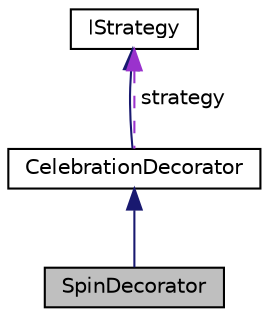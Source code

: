 digraph "SpinDecorator"
{
 // LATEX_PDF_SIZE
  edge [fontname="Helvetica",fontsize="10",labelfontname="Helvetica",labelfontsize="10"];
  node [fontname="Helvetica",fontsize="10",shape=record];
  Node1 [label="SpinDecorator",height=0.2,width=0.4,color="black", fillcolor="grey75", style="filled", fontcolor="black",tooltip="this class inhertis from the IStrategy class and is represents a celebration decorator where the enti..."];
  Node2 -> Node1 [dir="back",color="midnightblue",fontsize="10",style="solid",fontname="Helvetica"];
  Node2 [label="CelebrationDecorator",height=0.2,width=0.4,color="black", fillcolor="white", style="filled",URL="$classCelebrationDecorator.html",tooltip="this class inhertis from the IStrategy class and is represents a celebration decorator where the enti..."];
  Node3 -> Node2 [dir="back",color="midnightblue",fontsize="10",style="solid",fontname="Helvetica"];
  Node3 [label="IStrategy",height=0.2,width=0.4,color="black", fillcolor="white", style="filled",URL="$classIStrategy.html",tooltip="Strategy interface."];
  Node3 -> Node2 [dir="back",color="darkorchid3",fontsize="10",style="dashed",label=" strategy" ,fontname="Helvetica"];
}
